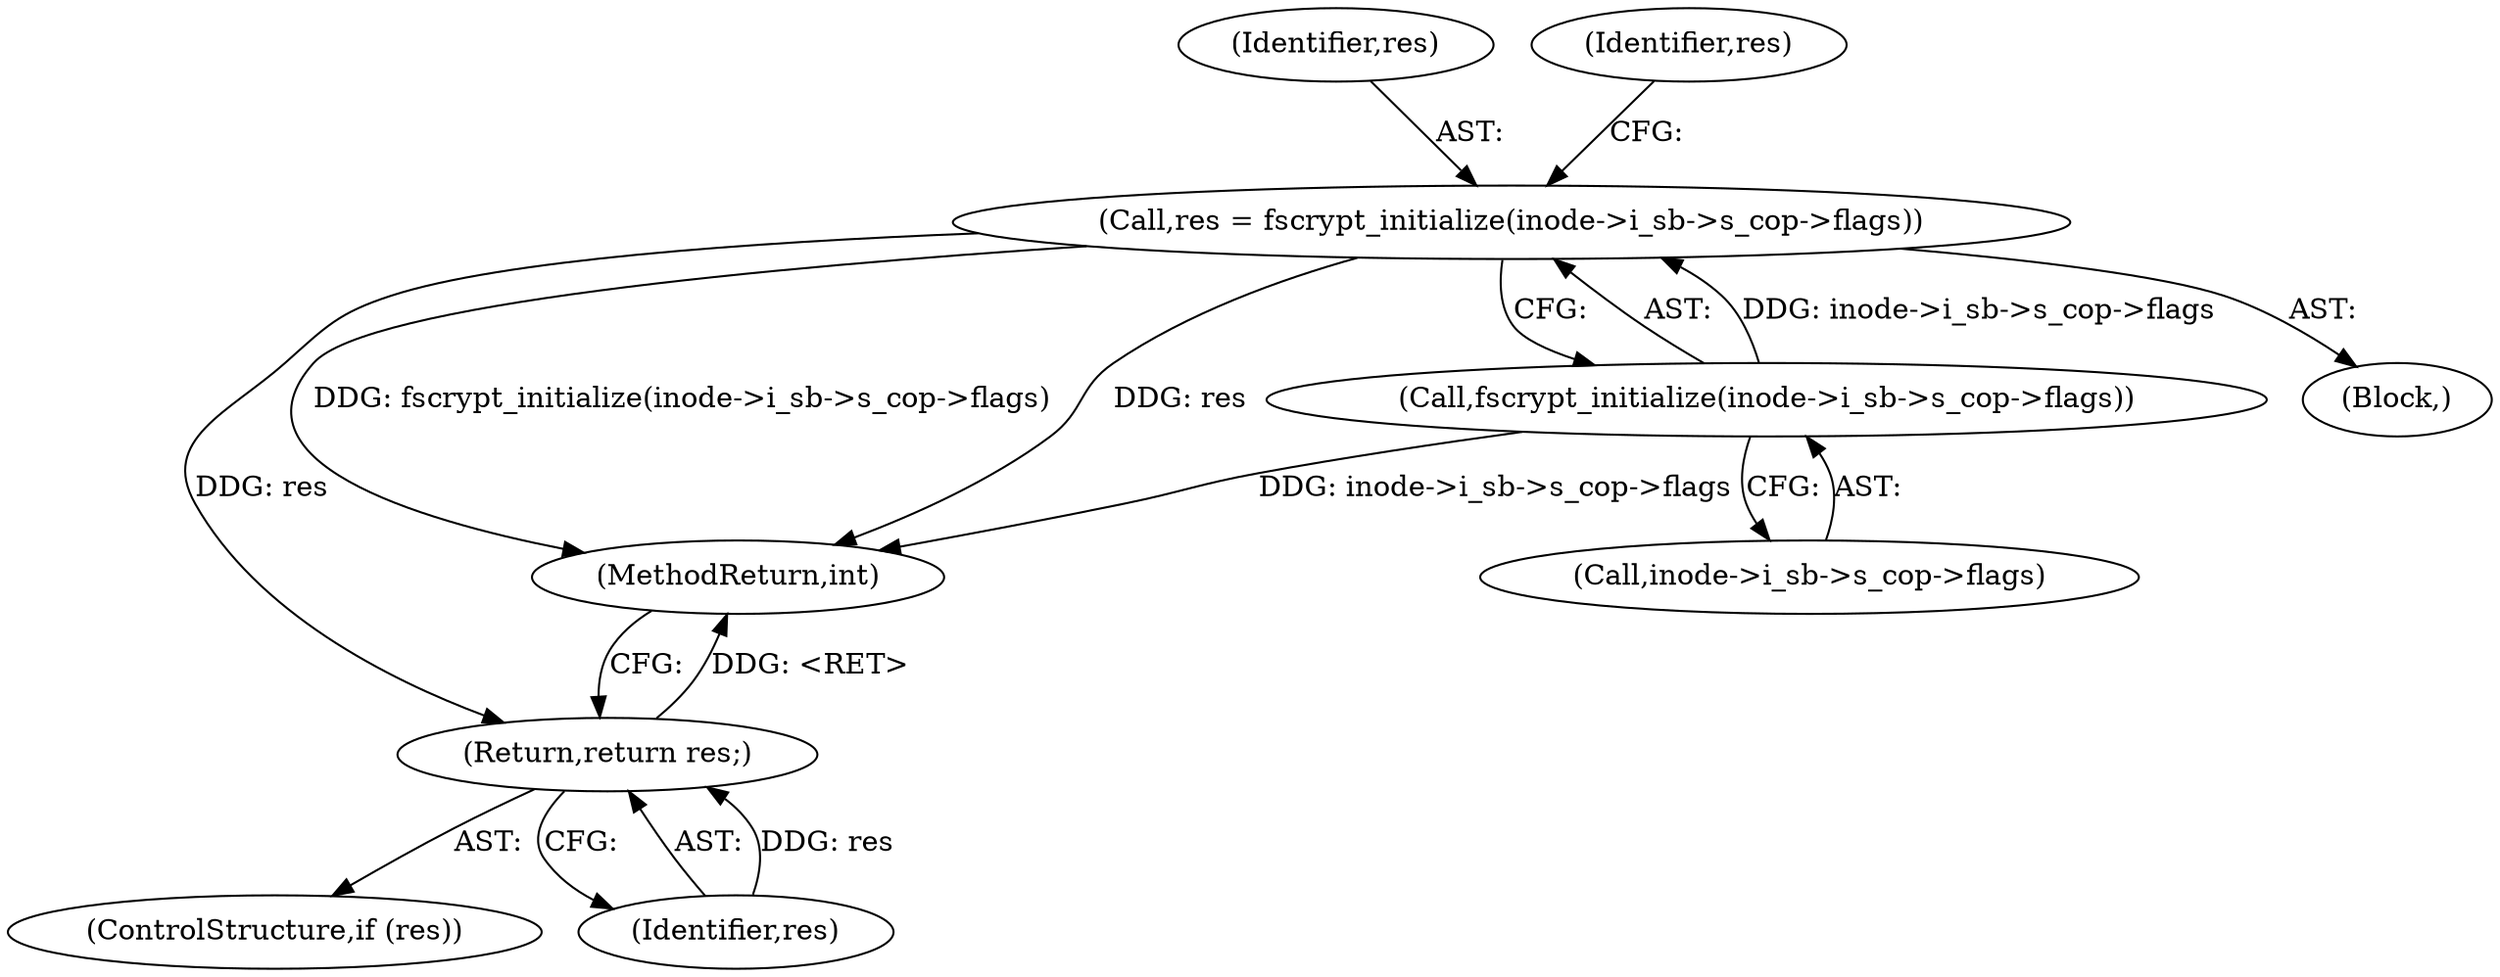 digraph "0_linux_1b53cf9815bb4744958d41f3795d5d5a1d365e2d_1@API" {
"1000115" [label="(Call,res = fscrypt_initialize(inode->i_sb->s_cop->flags))"];
"1000117" [label="(Call,fscrypt_initialize(inode->i_sb->s_cop->flags))"];
"1000127" [label="(Return,return res;)"];
"1000116" [label="(Identifier,res)"];
"1000125" [label="(ControlStructure,if (res))"];
"1000117" [label="(Call,fscrypt_initialize(inode->i_sb->s_cop->flags))"];
"1000115" [label="(Call,res = fscrypt_initialize(inode->i_sb->s_cop->flags))"];
"1000128" [label="(Identifier,res)"];
"1000104" [label="(Block,)"];
"1000454" [label="(MethodReturn,int)"];
"1000127" [label="(Return,return res;)"];
"1000118" [label="(Call,inode->i_sb->s_cop->flags)"];
"1000126" [label="(Identifier,res)"];
"1000115" -> "1000104"  [label="AST: "];
"1000115" -> "1000117"  [label="CFG: "];
"1000116" -> "1000115"  [label="AST: "];
"1000117" -> "1000115"  [label="AST: "];
"1000126" -> "1000115"  [label="CFG: "];
"1000115" -> "1000454"  [label="DDG: fscrypt_initialize(inode->i_sb->s_cop->flags)"];
"1000115" -> "1000454"  [label="DDG: res"];
"1000117" -> "1000115"  [label="DDG: inode->i_sb->s_cop->flags"];
"1000115" -> "1000127"  [label="DDG: res"];
"1000117" -> "1000118"  [label="CFG: "];
"1000118" -> "1000117"  [label="AST: "];
"1000117" -> "1000454"  [label="DDG: inode->i_sb->s_cop->flags"];
"1000127" -> "1000125"  [label="AST: "];
"1000127" -> "1000128"  [label="CFG: "];
"1000128" -> "1000127"  [label="AST: "];
"1000454" -> "1000127"  [label="CFG: "];
"1000127" -> "1000454"  [label="DDG: <RET>"];
"1000128" -> "1000127"  [label="DDG: res"];
}
